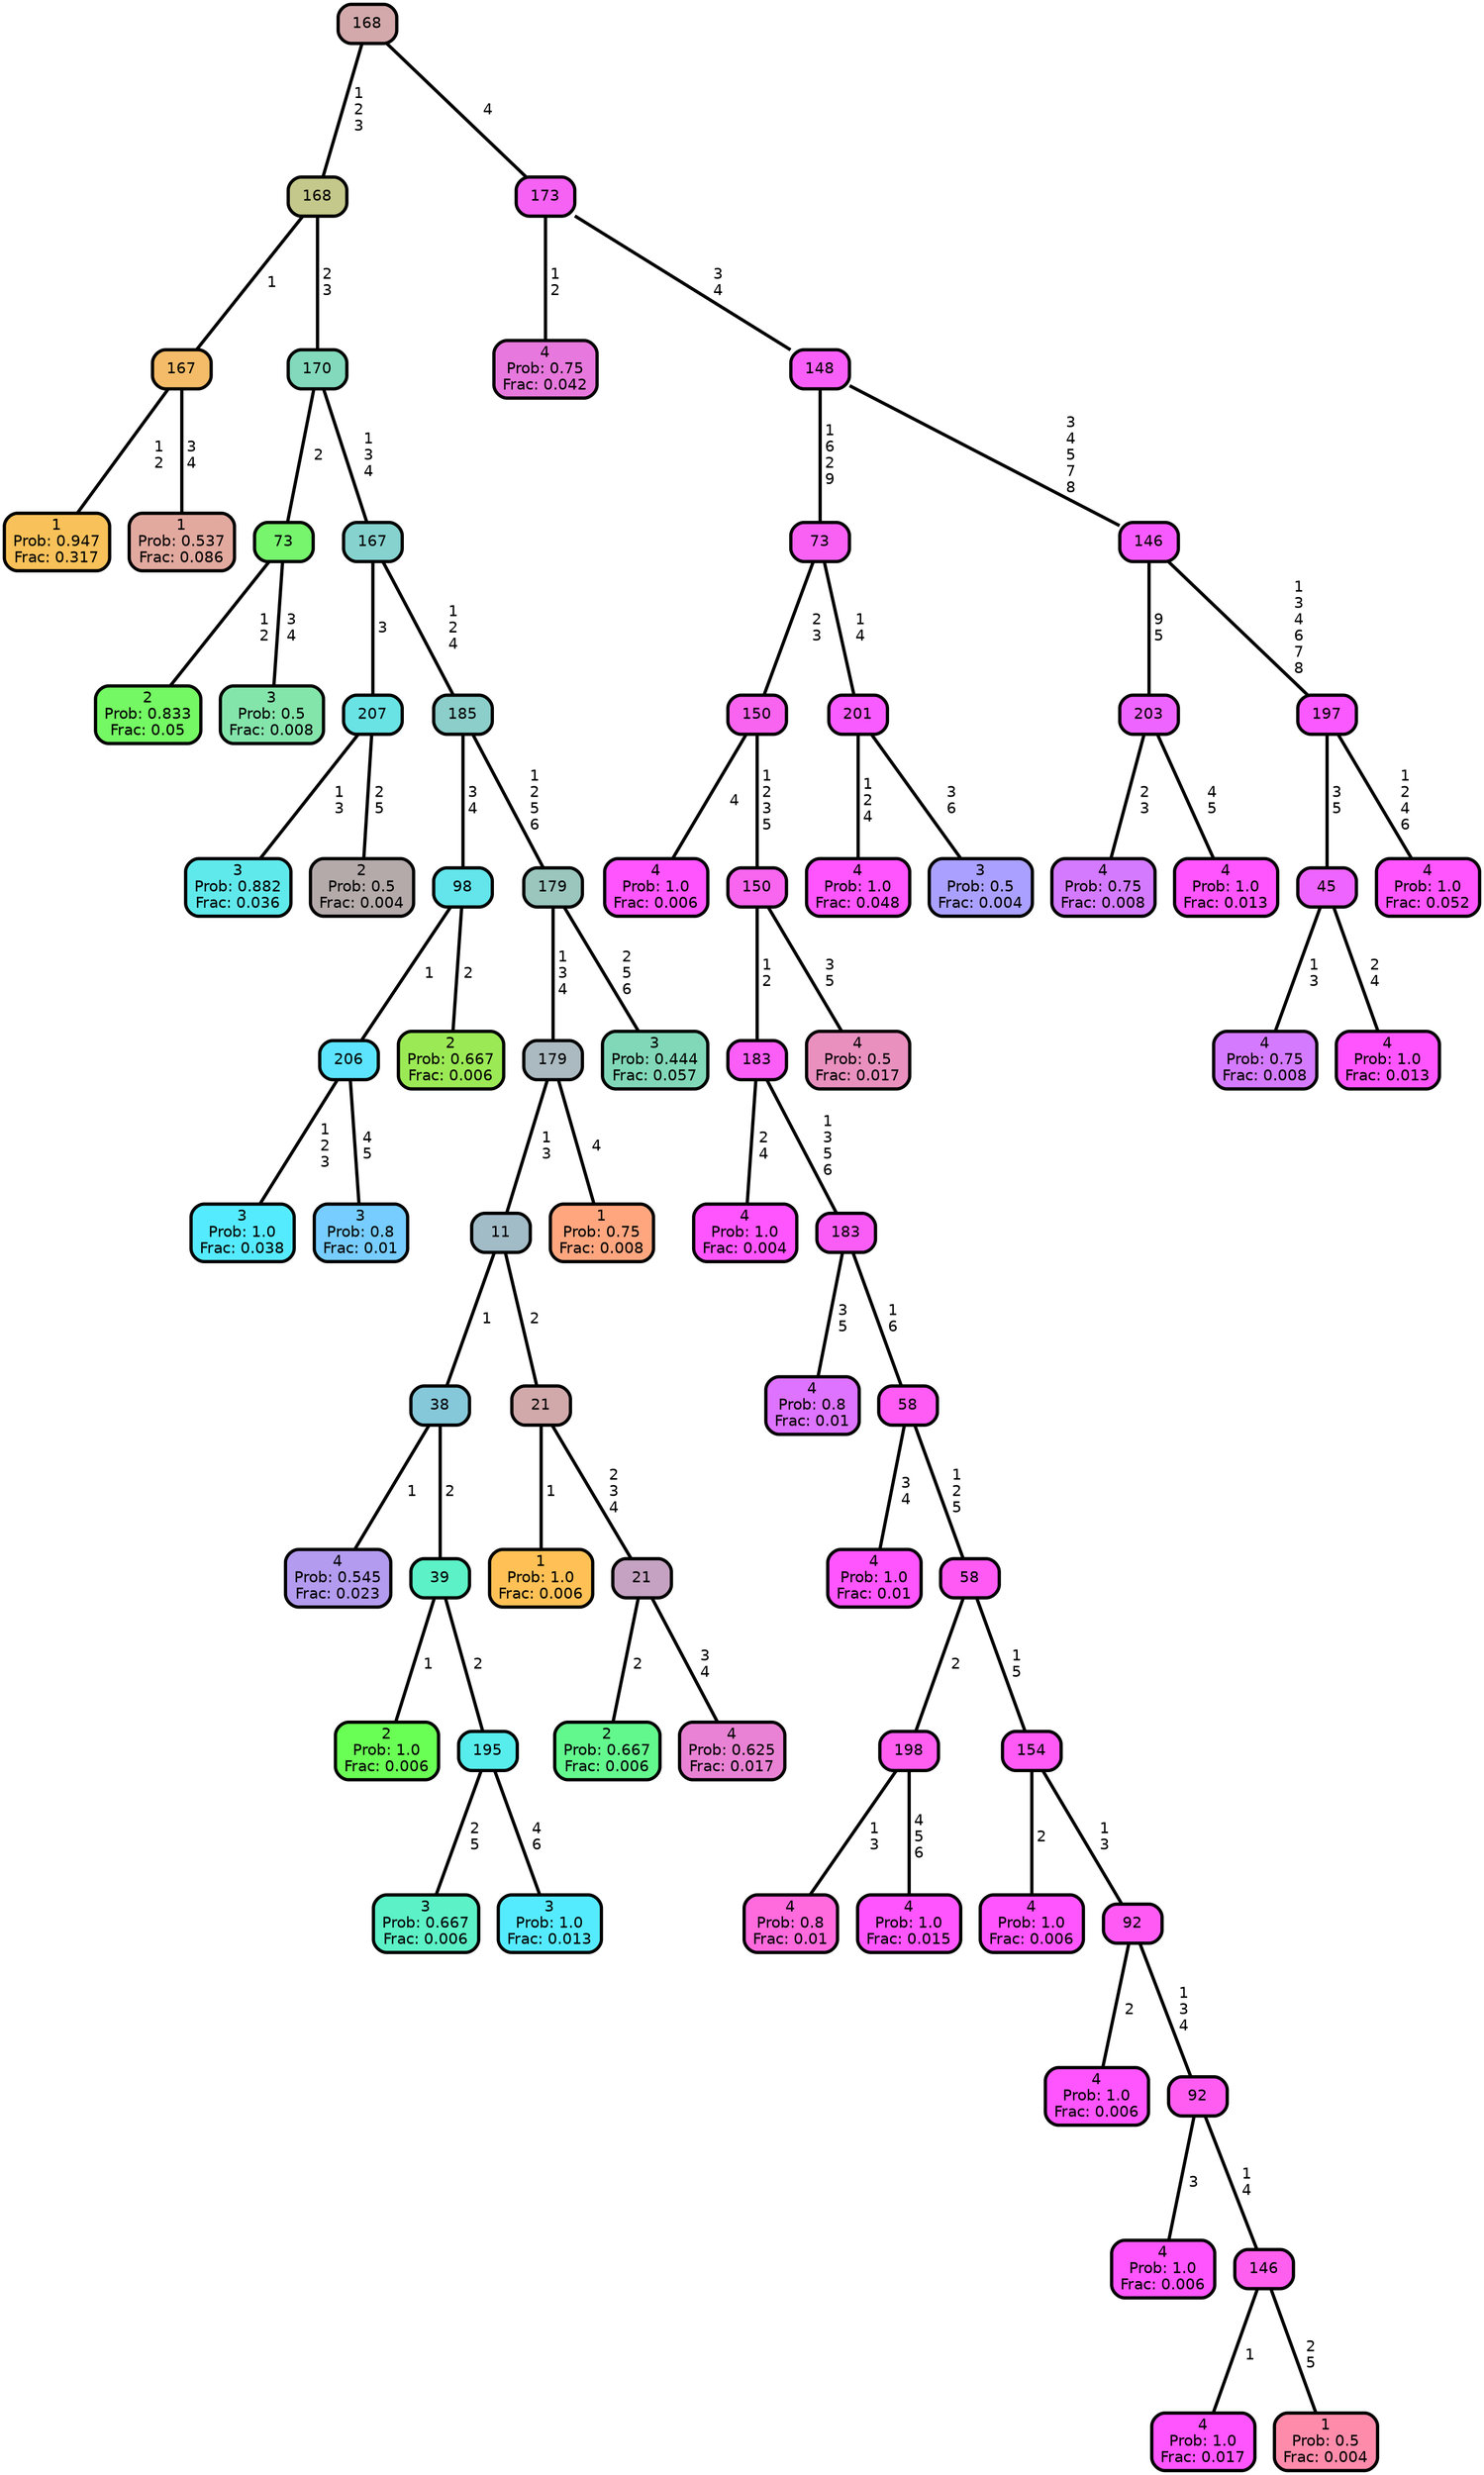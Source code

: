 graph Tree {
node [shape=box, style="filled, rounded",color="black",penwidth="3",fontcolor="black",                 fontname=helvetica] ;
graph [ranksep="0 equally", splines=straight,                 bgcolor=transparent, dpi=200] ;
edge [fontname=helvetica, color=black] ;
0 [label="1
Prob: 0.947
Frac: 0.317", fillcolor="#f8c159"] ;
1 [label="167", fillcolor="#f4bc68"] ;
2 [label="1
Prob: 0.537
Frac: 0.086", fillcolor="#e2a99f"] ;
3 [label="168", fillcolor="#c4c88b"] ;
4 [label="2
Prob: 0.833
Frac: 0.05", fillcolor="#74f863"] ;
5 [label="73", fillcolor="#76f56d"] ;
6 [label="3
Prob: 0.5
Frac: 0.008", fillcolor="#84e5aa"] ;
7 [label="170", fillcolor="#82d9bb"] ;
8 [label="3
Prob: 0.882
Frac: 0.036", fillcolor="#60e9eb"] ;
9 [label="207", fillcolor="#69e3e4"] ;
10 [label="2
Prob: 0.5
Frac: 0.004", fillcolor="#b4aaaa"] ;
11 [label="167", fillcolor="#85d2ce"] ;
12 [label="3
Prob: 1.0
Frac: 0.038", fillcolor="#55ebff"] ;
13 [label="206", fillcolor="#5ce4ff"] ;
14 [label="3
Prob: 0.8
Frac: 0.01", fillcolor="#77cdff"] ;
15 [label="98", fillcolor="#63e5eb"] ;
16 [label="2
Prob: 0.667
Frac: 0.006", fillcolor="#9bea55"] ;
17 [label="185", fillcolor="#8bceca"] ;
18 [label="4
Prob: 0.545
Frac: 0.023", fillcolor="#b39bef"] ;
19 [label="38", fillcolor="#85c8da"] ;
20 [label="2
Prob: 1.0
Frac: 0.006", fillcolor="#6aff55"] ;
21 [label="39", fillcolor="#5cf1c6"] ;
22 [label="3
Prob: 0.667
Frac: 0.006", fillcolor="#5cf1c6"] ;
23 [label="195", fillcolor="#57edec"] ;
24 [label="3
Prob: 1.0
Frac: 0.013", fillcolor="#55ebff"] ;
25 [label="11", fillcolor="#a2bcc7"] ;
26 [label="1
Prob: 1.0
Frac: 0.006", fillcolor="#ffc155"] ;
27 [label="21", fillcolor="#d1a9aa"] ;
28 [label="2
Prob: 0.667
Frac: 0.006", fillcolor="#63f88d"] ;
29 [label="21", fillcolor="#c5a2c1"] ;
30 [label="4
Prob: 0.625
Frac: 0.017", fillcolor="#e982d4"] ;
31 [label="179", fillcolor="#abbac0"] ;
32 [label="1
Prob: 0.75
Frac: 0.008", fillcolor="#ffa67f"] ;
33 [label="179", fillcolor="#9ac6be"] ;
34 [label="3
Prob: 0.444
Frac: 0.057", fillcolor="#81d8b9"] ;
35 [label="168", fillcolor="#d3a9ab"] ;
36 [label="4
Prob: 0.75
Frac: 0.042", fillcolor="#e778dd"] ;
37 [label="173", fillcolor="#f562f4"] ;
38 [label="4
Prob: 1.0
Frac: 0.006", fillcolor="#ff55ff"] ;
39 [label="150", fillcolor="#f864ef"] ;
40 [label="4
Prob: 1.0
Frac: 0.004", fillcolor="#ff55ff"] ;
41 [label="183", fillcolor="#fb5df7"] ;
42 [label="4
Prob: 0.8
Frac: 0.01", fillcolor="#dd73ff"] ;
43 [label="183", fillcolor="#fa5df6"] ;
44 [label="4
Prob: 1.0
Frac: 0.01", fillcolor="#ff55ff"] ;
45 [label="58", fillcolor="#ff5bf5"] ;
46 [label="4
Prob: 0.8
Frac: 0.01", fillcolor="#ff6add"] ;
47 [label="198", fillcolor="#ff5ef0"] ;
48 [label="4
Prob: 1.0
Frac: 0.015", fillcolor="#ff55ff"] ;
49 [label="58", fillcolor="#ff5bf4"] ;
50 [label="4
Prob: 1.0
Frac: 0.006", fillcolor="#ff55ff"] ;
51 [label="154", fillcolor="#ff5af6"] ;
52 [label="4
Prob: 1.0
Frac: 0.006", fillcolor="#ff55ff"] ;
53 [label="92", fillcolor="#ff5bf4"] ;
54 [label="4
Prob: 1.0
Frac: 0.006", fillcolor="#ff55ff"] ;
55 [label="92", fillcolor="#ff5df1"] ;
56 [label="4
Prob: 1.0
Frac: 0.017", fillcolor="#ff55ff"] ;
57 [label="146", fillcolor="#ff5fee"] ;
58 [label="1
Prob: 0.5
Frac: 0.004", fillcolor="#ff8baa"] ;
59 [label="150", fillcolor="#f865ee"] ;
60 [label="4
Prob: 0.5
Frac: 0.017", fillcolor="#e990bf"] ;
61 [label="73", fillcolor="#f861f4"] ;
62 [label="4
Prob: 1.0
Frac: 0.048", fillcolor="#ff55ff"] ;
63 [label="201", fillcolor="#f85bff"] ;
64 [label="3
Prob: 0.5
Frac: 0.004", fillcolor="#aaa0ff"] ;
65 [label="148", fillcolor="#f85ff8"] ;
66 [label="4
Prob: 0.75
Frac: 0.008", fillcolor="#d47aff"] ;
67 [label="203", fillcolor="#ee64ff"] ;
68 [label="4
Prob: 1.0
Frac: 0.013", fillcolor="#ff55ff"] ;
69 [label="146", fillcolor="#f75bff"] ;
70 [label="4
Prob: 0.75
Frac: 0.008", fillcolor="#d47aff"] ;
71 [label="45", fillcolor="#ee64ff"] ;
72 [label="4
Prob: 1.0
Frac: 0.013", fillcolor="#ff55ff"] ;
73 [label="197", fillcolor="#fa59ff"] ;
74 [label="4
Prob: 1.0
Frac: 0.052", fillcolor="#ff55ff"] ;
1 -- 0 [label=" 1\n 2",penwidth=3] ;
1 -- 2 [label=" 3\n 4",penwidth=3] ;
3 -- 1 [label=" 1",penwidth=3] ;
3 -- 7 [label=" 2\n 3",penwidth=3] ;
5 -- 4 [label=" 1\n 2",penwidth=3] ;
5 -- 6 [label=" 3\n 4",penwidth=3] ;
7 -- 5 [label=" 2",penwidth=3] ;
7 -- 11 [label=" 1\n 3\n 4",penwidth=3] ;
9 -- 8 [label=" 1\n 3",penwidth=3] ;
9 -- 10 [label=" 2\n 5",penwidth=3] ;
11 -- 9 [label=" 3",penwidth=3] ;
11 -- 17 [label=" 1\n 2\n 4",penwidth=3] ;
13 -- 12 [label=" 1\n 2\n 3",penwidth=3] ;
13 -- 14 [label=" 4\n 5",penwidth=3] ;
15 -- 13 [label=" 1",penwidth=3] ;
15 -- 16 [label=" 2",penwidth=3] ;
17 -- 15 [label=" 3\n 4",penwidth=3] ;
17 -- 33 [label=" 1\n 2\n 5\n 6",penwidth=3] ;
19 -- 18 [label=" 1",penwidth=3] ;
19 -- 21 [label=" 2",penwidth=3] ;
21 -- 20 [label=" 1",penwidth=3] ;
21 -- 23 [label=" 2",penwidth=3] ;
23 -- 22 [label=" 2\n 5",penwidth=3] ;
23 -- 24 [label=" 4\n 6",penwidth=3] ;
25 -- 19 [label=" 1",penwidth=3] ;
25 -- 27 [label=" 2",penwidth=3] ;
27 -- 26 [label=" 1",penwidth=3] ;
27 -- 29 [label=" 2\n 3\n 4",penwidth=3] ;
29 -- 28 [label=" 2",penwidth=3] ;
29 -- 30 [label=" 3\n 4",penwidth=3] ;
31 -- 25 [label=" 1\n 3",penwidth=3] ;
31 -- 32 [label=" 4",penwidth=3] ;
33 -- 31 [label=" 1\n 3\n 4",penwidth=3] ;
33 -- 34 [label=" 2\n 5\n 6",penwidth=3] ;
35 -- 3 [label=" 1\n 2\n 3",penwidth=3] ;
35 -- 37 [label=" 4",penwidth=3] ;
37 -- 36 [label=" 1\n 2",penwidth=3] ;
37 -- 65 [label=" 3\n 4",penwidth=3] ;
39 -- 38 [label=" 4",penwidth=3] ;
39 -- 59 [label=" 1\n 2\n 3\n 5",penwidth=3] ;
41 -- 40 [label=" 2\n 4",penwidth=3] ;
41 -- 43 [label=" 1\n 3\n 5\n 6",penwidth=3] ;
43 -- 42 [label=" 3\n 5",penwidth=3] ;
43 -- 45 [label=" 1\n 6",penwidth=3] ;
45 -- 44 [label=" 3\n 4",penwidth=3] ;
45 -- 49 [label=" 1\n 2\n 5",penwidth=3] ;
47 -- 46 [label=" 1\n 3",penwidth=3] ;
47 -- 48 [label=" 4\n 5\n 6",penwidth=3] ;
49 -- 47 [label=" 2",penwidth=3] ;
49 -- 51 [label=" 1\n 5",penwidth=3] ;
51 -- 50 [label=" 2",penwidth=3] ;
51 -- 53 [label=" 1\n 3",penwidth=3] ;
53 -- 52 [label=" 2",penwidth=3] ;
53 -- 55 [label=" 1\n 3\n 4",penwidth=3] ;
55 -- 54 [label=" 3",penwidth=3] ;
55 -- 57 [label=" 1\n 4",penwidth=3] ;
57 -- 56 [label=" 1",penwidth=3] ;
57 -- 58 [label=" 2\n 5",penwidth=3] ;
59 -- 41 [label=" 1\n 2",penwidth=3] ;
59 -- 60 [label=" 3\n 5",penwidth=3] ;
61 -- 39 [label=" 2\n 3",penwidth=3] ;
61 -- 63 [label=" 1\n 4",penwidth=3] ;
63 -- 62 [label=" 1\n 2\n 4",penwidth=3] ;
63 -- 64 [label=" 3\n 6",penwidth=3] ;
65 -- 61 [label=" 1\n 6\n 2\n 9",penwidth=3] ;
65 -- 69 [label=" 3\n 4\n 5\n 7\n 8",penwidth=3] ;
67 -- 66 [label=" 2\n 3",penwidth=3] ;
67 -- 68 [label=" 4\n 5",penwidth=3] ;
69 -- 67 [label=" 9\n 5",penwidth=3] ;
69 -- 73 [label=" 1\n 3\n 4\n 6\n 7\n 8",penwidth=3] ;
71 -- 70 [label=" 1\n 3",penwidth=3] ;
71 -- 72 [label=" 2\n 4",penwidth=3] ;
73 -- 71 [label=" 3\n 5",penwidth=3] ;
73 -- 74 [label=" 1\n 2\n 4\n 6",penwidth=3] ;
{rank = same;}}
